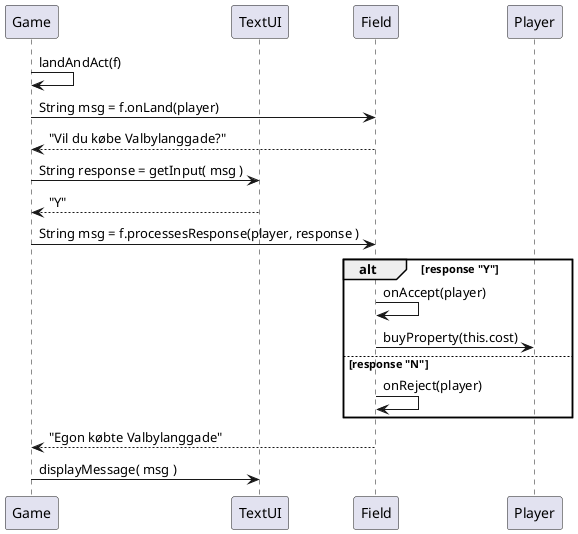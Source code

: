 @startuml
'https://plantuml.com/sequence-diagram

participant Game as game
participant TextUI as ui
participant Field  as field
participant Player as player

game -> game : landAndAct(f)
game -> field : String msg = f.onLand(player)
'alt owner == null
'field -> field : option = "buy"
'else if owner != player
'field -> field : option = "payRent"
'end
field --> game : "Vil du købe Valbylanggade?"
game -> ui : String response = getInput( msg )
ui --> game : "Y"
game -> field : String msg = f.processesResponse(player, response )
alt response "Y"
    field -> field : onAccept(player)
    field -> player: buyProperty(this.cost)
else response "N"
    field -> field : onReject(player)
    end
field --> game : "Egon købte Valbylanggade"
game -> ui : displayMessage( msg )

@enduml